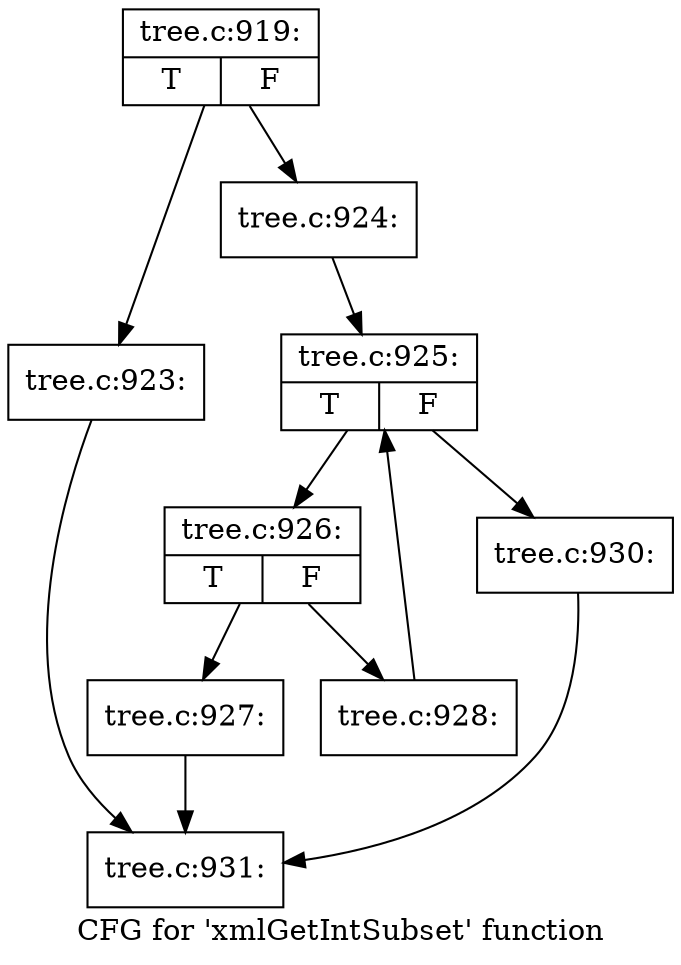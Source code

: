 digraph "CFG for 'xmlGetIntSubset' function" {
	label="CFG for 'xmlGetIntSubset' function";

	Node0x4268f60 [shape=record,label="{tree.c:919:|{<s0>T|<s1>F}}"];
	Node0x4268f60 -> Node0x426ef70;
	Node0x4268f60 -> Node0x426ec20;
	Node0x426ef70 [shape=record,label="{tree.c:923:}"];
	Node0x426ef70 -> Node0x426ed90;
	Node0x426ec20 [shape=record,label="{tree.c:924:}"];
	Node0x426ec20 -> Node0x4272250;
	Node0x4272250 [shape=record,label="{tree.c:925:|{<s0>T|<s1>F}}"];
	Node0x4272250 -> Node0x4272640;
	Node0x4272250 -> Node0x4272470;
	Node0x4272640 [shape=record,label="{tree.c:926:|{<s0>T|<s1>F}}"];
	Node0x4272640 -> Node0x4272800;
	Node0x4272640 -> Node0x4272850;
	Node0x4272800 [shape=record,label="{tree.c:927:}"];
	Node0x4272800 -> Node0x426ed90;
	Node0x4272850 [shape=record,label="{tree.c:928:}"];
	Node0x4272850 -> Node0x4272250;
	Node0x4272470 [shape=record,label="{tree.c:930:}"];
	Node0x4272470 -> Node0x426ed90;
	Node0x426ed90 [shape=record,label="{tree.c:931:}"];
}
